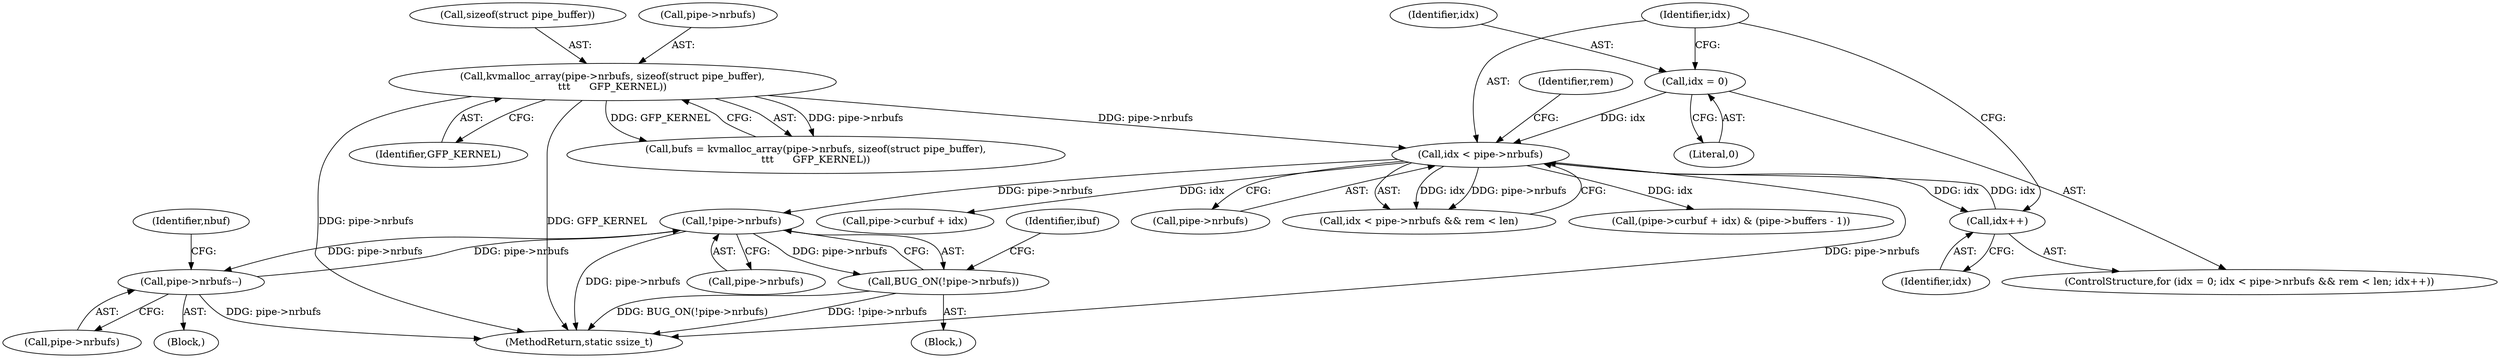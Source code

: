 digraph "0_linux_6b3a707736301c2128ca85ce85fb13f60b5e350a@pointer" {
"1000208" [label="(Call,!pipe->nrbufs)"];
"1000155" [label="(Call,idx < pipe->nrbufs)"];
"1000163" [label="(Call,idx++)"];
"1000151" [label="(Call,idx = 0)"];
"1000128" [label="(Call,kvmalloc_array(pipe->nrbufs, sizeof(struct pipe_buffer),\n\t\t\t      GFP_KERNEL))"];
"1000260" [label="(Call,pipe->nrbufs--)"];
"1000208" [label="(Call,!pipe->nrbufs)"];
"1000207" [label="(Call,BUG_ON(!pipe->nrbufs))"];
"1000209" [label="(Call,pipe->nrbufs)"];
"1000173" [label="(Call,pipe->curbuf + idx)"];
"1000161" [label="(Identifier,rem)"];
"1000156" [label="(Identifier,idx)"];
"1000128" [label="(Call,kvmalloc_array(pipe->nrbufs, sizeof(struct pipe_buffer),\n\t\t\t      GFP_KERNEL))"];
"1000150" [label="(ControlStructure,for (idx = 0; idx < pipe->nrbufs && rem < len; idx++))"];
"1000134" [label="(Identifier,GFP_KERNEL)"];
"1000155" [label="(Call,idx < pipe->nrbufs)"];
"1000152" [label="(Identifier,idx)"];
"1000164" [label="(Identifier,idx)"];
"1000198" [label="(Block,)"];
"1000261" [label="(Call,pipe->nrbufs)"];
"1000129" [label="(Call,pipe->nrbufs)"];
"1000234" [label="(Block,)"];
"1000157" [label="(Call,pipe->nrbufs)"];
"1000126" [label="(Call,bufs = kvmalloc_array(pipe->nrbufs, sizeof(struct pipe_buffer),\n\t\t\t      GFP_KERNEL))"];
"1000302" [label="(Identifier,nbuf)"];
"1000213" [label="(Identifier,ibuf)"];
"1000370" [label="(MethodReturn,static ssize_t)"];
"1000260" [label="(Call,pipe->nrbufs--)"];
"1000163" [label="(Call,idx++)"];
"1000153" [label="(Literal,0)"];
"1000132" [label="(Call,sizeof(struct pipe_buffer))"];
"1000154" [label="(Call,idx < pipe->nrbufs && rem < len)"];
"1000208" [label="(Call,!pipe->nrbufs)"];
"1000172" [label="(Call,(pipe->curbuf + idx) & (pipe->buffers - 1))"];
"1000151" [label="(Call,idx = 0)"];
"1000207" [label="(Call,BUG_ON(!pipe->nrbufs))"];
"1000208" -> "1000207"  [label="AST: "];
"1000208" -> "1000209"  [label="CFG: "];
"1000209" -> "1000208"  [label="AST: "];
"1000207" -> "1000208"  [label="CFG: "];
"1000208" -> "1000370"  [label="DDG: pipe->nrbufs"];
"1000208" -> "1000207"  [label="DDG: pipe->nrbufs"];
"1000155" -> "1000208"  [label="DDG: pipe->nrbufs"];
"1000260" -> "1000208"  [label="DDG: pipe->nrbufs"];
"1000208" -> "1000260"  [label="DDG: pipe->nrbufs"];
"1000155" -> "1000154"  [label="AST: "];
"1000155" -> "1000157"  [label="CFG: "];
"1000156" -> "1000155"  [label="AST: "];
"1000157" -> "1000155"  [label="AST: "];
"1000161" -> "1000155"  [label="CFG: "];
"1000154" -> "1000155"  [label="CFG: "];
"1000155" -> "1000370"  [label="DDG: pipe->nrbufs"];
"1000155" -> "1000154"  [label="DDG: idx"];
"1000155" -> "1000154"  [label="DDG: pipe->nrbufs"];
"1000163" -> "1000155"  [label="DDG: idx"];
"1000151" -> "1000155"  [label="DDG: idx"];
"1000128" -> "1000155"  [label="DDG: pipe->nrbufs"];
"1000155" -> "1000163"  [label="DDG: idx"];
"1000155" -> "1000172"  [label="DDG: idx"];
"1000155" -> "1000173"  [label="DDG: idx"];
"1000163" -> "1000150"  [label="AST: "];
"1000163" -> "1000164"  [label="CFG: "];
"1000164" -> "1000163"  [label="AST: "];
"1000156" -> "1000163"  [label="CFG: "];
"1000151" -> "1000150"  [label="AST: "];
"1000151" -> "1000153"  [label="CFG: "];
"1000152" -> "1000151"  [label="AST: "];
"1000153" -> "1000151"  [label="AST: "];
"1000156" -> "1000151"  [label="CFG: "];
"1000128" -> "1000126"  [label="AST: "];
"1000128" -> "1000134"  [label="CFG: "];
"1000129" -> "1000128"  [label="AST: "];
"1000132" -> "1000128"  [label="AST: "];
"1000134" -> "1000128"  [label="AST: "];
"1000126" -> "1000128"  [label="CFG: "];
"1000128" -> "1000370"  [label="DDG: pipe->nrbufs"];
"1000128" -> "1000370"  [label="DDG: GFP_KERNEL"];
"1000128" -> "1000126"  [label="DDG: pipe->nrbufs"];
"1000128" -> "1000126"  [label="DDG: GFP_KERNEL"];
"1000260" -> "1000234"  [label="AST: "];
"1000260" -> "1000261"  [label="CFG: "];
"1000261" -> "1000260"  [label="AST: "];
"1000302" -> "1000260"  [label="CFG: "];
"1000260" -> "1000370"  [label="DDG: pipe->nrbufs"];
"1000207" -> "1000198"  [label="AST: "];
"1000213" -> "1000207"  [label="CFG: "];
"1000207" -> "1000370"  [label="DDG: !pipe->nrbufs"];
"1000207" -> "1000370"  [label="DDG: BUG_ON(!pipe->nrbufs)"];
}
